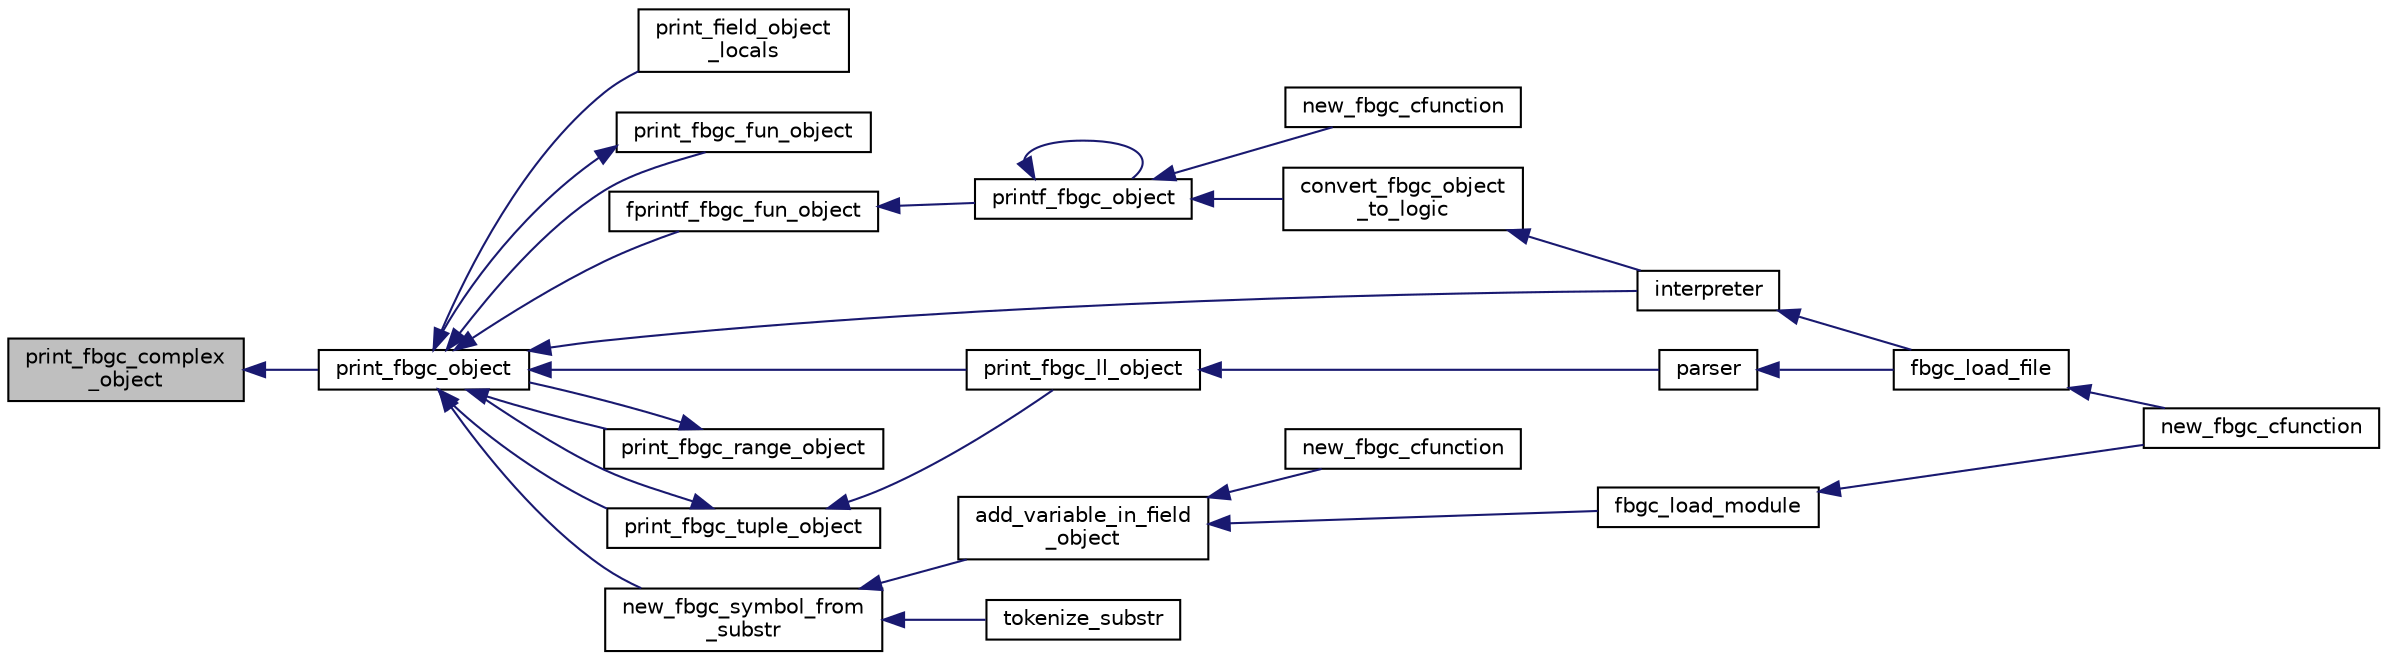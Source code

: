 digraph "print_fbgc_complex_object"
{
  edge [fontname="Helvetica",fontsize="10",labelfontname="Helvetica",labelfontsize="10"];
  node [fontname="Helvetica",fontsize="10",shape=record];
  rankdir="LR";
  Node87 [label="print_fbgc_complex\l_object",height=0.2,width=0.4,color="black", fillcolor="grey75", style="filled", fontcolor="black"];
  Node87 -> Node88 [dir="back",color="midnightblue",fontsize="10",style="solid"];
  Node88 [label="print_fbgc_object",height=0.2,width=0.4,color="black", fillcolor="white", style="filled",URL="$fbgc__object_8h.html#a3c27b6ebc8a5ad9202eb6f00f28c014b"];
  Node88 -> Node89 [dir="back",color="midnightblue",fontsize="10",style="solid"];
  Node89 [label="print_field_object\l_locals",height=0.2,width=0.4,color="black", fillcolor="white", style="filled",URL="$field__object_8h.html#af022b85fb80b3df106abb4ca425d3642"];
  Node88 -> Node90 [dir="back",color="midnightblue",fontsize="10",style="solid"];
  Node90 [label="print_fbgc_fun_object",height=0.2,width=0.4,color="black", fillcolor="white", style="filled",URL="$fun__object_8h.html#a36b74dd4b00ec815387ba18bae94e41d"];
  Node90 -> Node88 [dir="back",color="midnightblue",fontsize="10",style="solid"];
  Node88 -> Node91 [dir="back",color="midnightblue",fontsize="10",style="solid"];
  Node91 [label="fprintf_fbgc_fun_object",height=0.2,width=0.4,color="black", fillcolor="white", style="filled",URL="$fun__object_8h.html#a6949f7b6d871bcbe0abb28b50610652f"];
  Node91 -> Node92 [dir="back",color="midnightblue",fontsize="10",style="solid"];
  Node92 [label="printf_fbgc_object",height=0.2,width=0.4,color="black", fillcolor="white", style="filled",URL="$fbgc__object_8h.html#a79b110ee419e38013556f4379e724da8"];
  Node92 -> Node93 [dir="back",color="midnightblue",fontsize="10",style="solid"];
  Node93 [label="new_fbgc_cfunction",height=0.2,width=0.4,color="black", fillcolor="white", style="filled",URL="$fbgc__io_8c.html#a747fb58fad9eba861df1158b7acc198d"];
  Node92 -> Node92 [dir="back",color="midnightblue",fontsize="10",style="solid"];
  Node92 -> Node94 [dir="back",color="midnightblue",fontsize="10",style="solid"];
  Node94 [label="convert_fbgc_object\l_to_logic",height=0.2,width=0.4,color="black", fillcolor="white", style="filled",URL="$fbgc__object_8h.html#a53923b9b19a00332f088b8c866fb4075"];
  Node94 -> Node95 [dir="back",color="midnightblue",fontsize="10",style="solid"];
  Node95 [label="interpreter",height=0.2,width=0.4,color="black", fillcolor="white", style="filled",URL="$interpreter_8h.html#acb0454b55a53dfb587644f66848a0646"];
  Node95 -> Node96 [dir="back",color="midnightblue",fontsize="10",style="solid"];
  Node96 [label="fbgc_load_file",height=0.2,width=0.4,color="black", fillcolor="white", style="filled",URL="$fbgc_8h.html#a2aeeff0403205e54bd0dd187e4337b4a"];
  Node96 -> Node97 [dir="back",color="midnightblue",fontsize="10",style="solid"];
  Node97 [label="new_fbgc_cfunction",height=0.2,width=0.4,color="black", fillcolor="white", style="filled",URL="$fbgc__stl_8c.html#a23883ffe16d0cfdc1f70f3c31b650d2c"];
  Node88 -> Node95 [dir="back",color="midnightblue",fontsize="10",style="solid"];
  Node88 -> Node98 [dir="back",color="midnightblue",fontsize="10",style="solid"];
  Node98 [label="print_fbgc_ll_object",height=0.2,width=0.4,color="black", fillcolor="white", style="filled",URL="$linked__list_8h.html#a3847c1c754ad3a1c801029c980f3ae70"];
  Node98 -> Node99 [dir="back",color="midnightblue",fontsize="10",style="solid"];
  Node99 [label="parser",height=0.2,width=0.4,color="black", fillcolor="white", style="filled",URL="$parser_8h.html#a9128876c7bafe4207a35d10f2c7f12a8"];
  Node99 -> Node96 [dir="back",color="midnightblue",fontsize="10",style="solid"];
  Node88 -> Node100 [dir="back",color="midnightblue",fontsize="10",style="solid"];
  Node100 [label="print_fbgc_range_object",height=0.2,width=0.4,color="black", fillcolor="white", style="filled",URL="$range__object_8h.html#ab8138fb21f5d4098f82847b2354af837"];
  Node100 -> Node88 [dir="back",color="midnightblue",fontsize="10",style="solid"];
  Node88 -> Node101 [dir="back",color="midnightblue",fontsize="10",style="solid"];
  Node101 [label="new_fbgc_symbol_from\l_substr",height=0.2,width=0.4,color="black", fillcolor="white", style="filled",URL="$symbol__table_8h.html#a9c5a8de8e4db7133bc2f6718ebcb978c"];
  Node101 -> Node102 [dir="back",color="midnightblue",fontsize="10",style="solid"];
  Node102 [label="add_variable_in_field\l_object",height=0.2,width=0.4,color="black", fillcolor="white", style="filled",URL="$field__object_8h.html#a3b4ac96927adceb7d098f4616c9a1974"];
  Node102 -> Node103 [dir="back",color="midnightblue",fontsize="10",style="solid"];
  Node103 [label="new_fbgc_cfunction",height=0.2,width=0.4,color="black", fillcolor="white", style="filled",URL="$fbgc__math_8c.html#a9eb1700a5bd425c10311d25a941c3f38"];
  Node102 -> Node104 [dir="back",color="midnightblue",fontsize="10",style="solid"];
  Node104 [label="fbgc_load_module",height=0.2,width=0.4,color="black", fillcolor="white", style="filled",URL="$fbgc_8h.html#a028d4bd3c990b0410fe7e03543a8ed60"];
  Node104 -> Node97 [dir="back",color="midnightblue",fontsize="10",style="solid"];
  Node101 -> Node105 [dir="back",color="midnightblue",fontsize="10",style="solid"];
  Node105 [label="tokenize_substr",height=0.2,width=0.4,color="black", fillcolor="white", style="filled",URL="$relexer_8h.html#a173504636bdf2201eace271622e131f8"];
  Node88 -> Node106 [dir="back",color="midnightblue",fontsize="10",style="solid"];
  Node106 [label="print_fbgc_tuple_object",height=0.2,width=0.4,color="black", fillcolor="white", style="filled",URL="$tuple__object_8h.html#a43b357c743a4fa9b9f129eca739ab561"];
  Node106 -> Node88 [dir="back",color="midnightblue",fontsize="10",style="solid"];
  Node106 -> Node98 [dir="back",color="midnightblue",fontsize="10",style="solid"];
}
